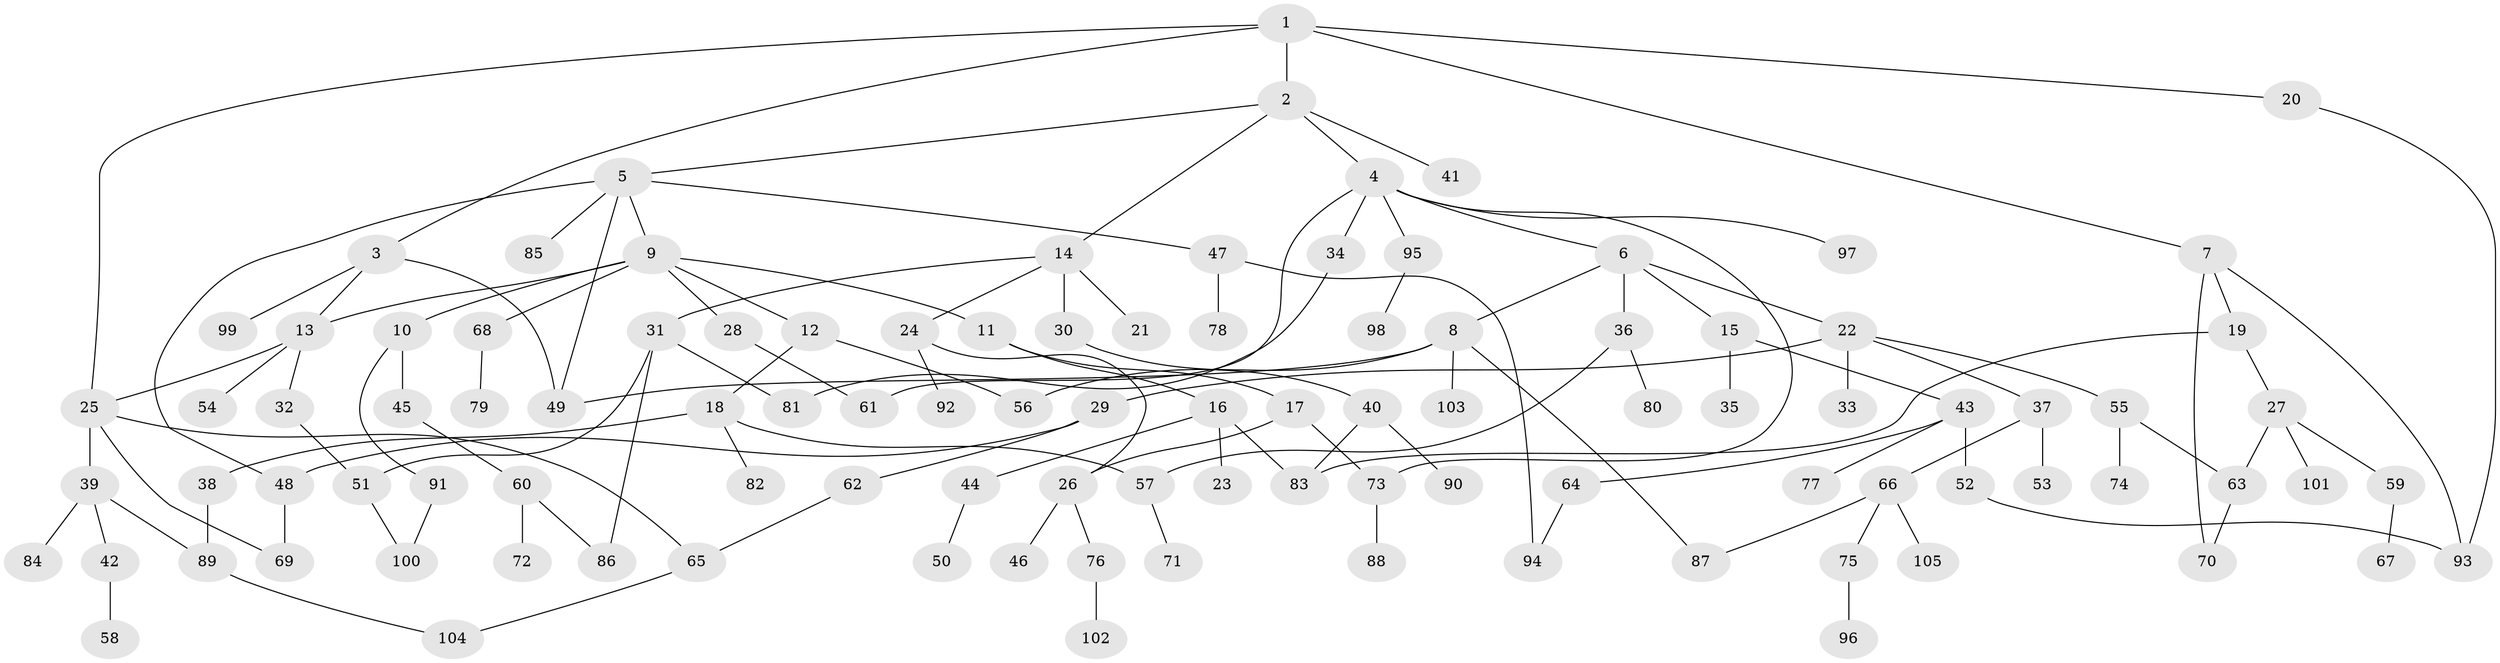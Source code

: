 // coarse degree distribution, {4: 0.06349206349206349, 7: 0.06349206349206349, 1: 0.42857142857142855, 5: 0.07936507936507936, 2: 0.23809523809523808, 3: 0.09523809523809523, 8: 0.015873015873015872, 12: 0.015873015873015872}
// Generated by graph-tools (version 1.1) at 2025/44/03/04/25 21:44:29]
// undirected, 105 vertices, 130 edges
graph export_dot {
graph [start="1"]
  node [color=gray90,style=filled];
  1;
  2;
  3;
  4;
  5;
  6;
  7;
  8;
  9;
  10;
  11;
  12;
  13;
  14;
  15;
  16;
  17;
  18;
  19;
  20;
  21;
  22;
  23;
  24;
  25;
  26;
  27;
  28;
  29;
  30;
  31;
  32;
  33;
  34;
  35;
  36;
  37;
  38;
  39;
  40;
  41;
  42;
  43;
  44;
  45;
  46;
  47;
  48;
  49;
  50;
  51;
  52;
  53;
  54;
  55;
  56;
  57;
  58;
  59;
  60;
  61;
  62;
  63;
  64;
  65;
  66;
  67;
  68;
  69;
  70;
  71;
  72;
  73;
  74;
  75;
  76;
  77;
  78;
  79;
  80;
  81;
  82;
  83;
  84;
  85;
  86;
  87;
  88;
  89;
  90;
  91;
  92;
  93;
  94;
  95;
  96;
  97;
  98;
  99;
  100;
  101;
  102;
  103;
  104;
  105;
  1 -- 2;
  1 -- 3;
  1 -- 7;
  1 -- 20;
  1 -- 25;
  2 -- 4;
  2 -- 5;
  2 -- 14;
  2 -- 41;
  3 -- 49;
  3 -- 99;
  3 -- 13;
  4 -- 6;
  4 -- 34;
  4 -- 73;
  4 -- 95;
  4 -- 97;
  4 -- 61;
  5 -- 9;
  5 -- 47;
  5 -- 85;
  5 -- 48;
  5 -- 49;
  6 -- 8;
  6 -- 15;
  6 -- 22;
  6 -- 36;
  7 -- 19;
  7 -- 70;
  7 -- 93;
  8 -- 56;
  8 -- 103;
  8 -- 87;
  8 -- 49;
  9 -- 10;
  9 -- 11;
  9 -- 12;
  9 -- 13;
  9 -- 28;
  9 -- 68;
  10 -- 45;
  10 -- 91;
  11 -- 16;
  11 -- 17;
  12 -- 18;
  12 -- 56;
  13 -- 25;
  13 -- 32;
  13 -- 54;
  14 -- 21;
  14 -- 24;
  14 -- 30;
  14 -- 31;
  15 -- 35;
  15 -- 43;
  16 -- 23;
  16 -- 44;
  16 -- 83;
  17 -- 73;
  17 -- 26;
  18 -- 38;
  18 -- 57;
  18 -- 82;
  19 -- 27;
  19 -- 83;
  20 -- 93;
  22 -- 29;
  22 -- 33;
  22 -- 37;
  22 -- 55;
  24 -- 26;
  24 -- 92;
  25 -- 39;
  25 -- 69;
  25 -- 65;
  26 -- 46;
  26 -- 76;
  27 -- 59;
  27 -- 101;
  27 -- 63;
  28 -- 61;
  29 -- 48;
  29 -- 62;
  30 -- 40;
  31 -- 51;
  31 -- 81;
  31 -- 86;
  32 -- 51;
  34 -- 81;
  36 -- 80;
  36 -- 57;
  37 -- 53;
  37 -- 66;
  38 -- 89;
  39 -- 42;
  39 -- 84;
  39 -- 89;
  40 -- 83;
  40 -- 90;
  42 -- 58;
  43 -- 52;
  43 -- 64;
  43 -- 77;
  44 -- 50;
  45 -- 60;
  47 -- 78;
  47 -- 94;
  48 -- 69;
  51 -- 100;
  52 -- 93;
  55 -- 63;
  55 -- 74;
  57 -- 71;
  59 -- 67;
  60 -- 72;
  60 -- 86;
  62 -- 65;
  63 -- 70;
  64 -- 94;
  65 -- 104;
  66 -- 75;
  66 -- 87;
  66 -- 105;
  68 -- 79;
  73 -- 88;
  75 -- 96;
  76 -- 102;
  89 -- 104;
  91 -- 100;
  95 -- 98;
}
